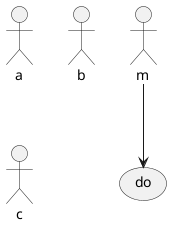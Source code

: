 {
  "sha1": "b60vzxarfv173a516vip2f959ryzosi",
  "insertion": {
    "when": "2024-05-30T20:48:22.022Z",
    "user": "plantuml@gmail.com"
  }
}
@startuml
actor a
actor b
actor c

m-->(do)

newpage

actor z
z-->(zz)
@enduml
